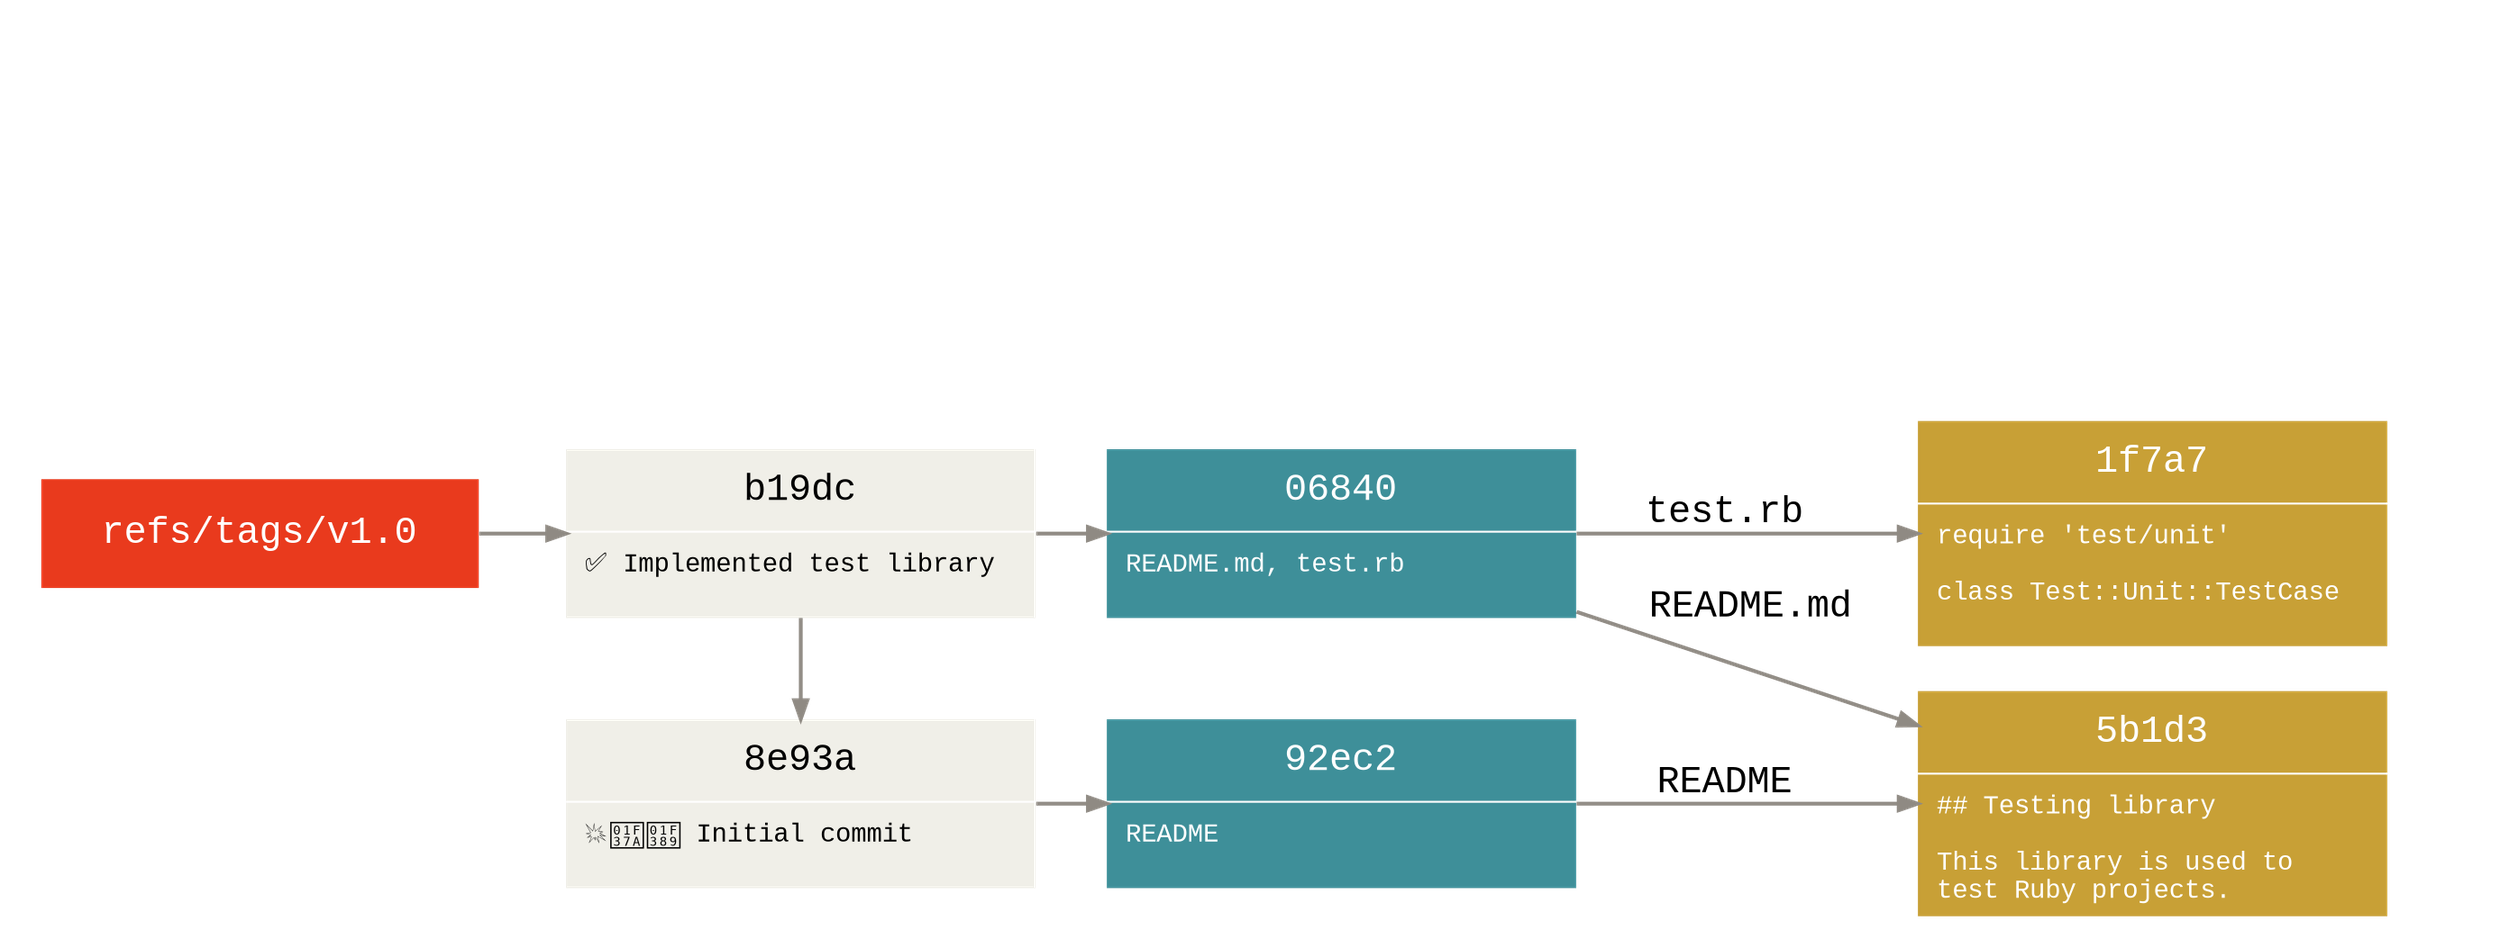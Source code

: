 graph Git {
  layout=neato
  bgcolor="transparent"

  ranksep=1
  nodesep=.5

  edge [color="#8f8a83"
        fontname="Menlo, Monaco, Consolas, Lucida Console, Courier New, monospace"
        fontsize=20
        labeldistance=8
        labelangle=8
        penwidth=2
        dir="back"]
  node [shape=box
        fontname="Menlo, Monaco, Consolas, Lucida Console, Courier New, monospace"
        fontsize=20
        margin=".45,.25"
        width=3.1
        penwidth=0]

  node [style="filled"
        fontcolor="#ffffff"
        fillcolor="#e93a1d"]
  master [style=invis
          label="refs/heads/master"
          pos="0,4!"]
  tag [
       label="refs/tags/v1.0"
       pos="0,2!"]

  node [margin="0,0"
        fontcolor="#000000"
        fillcolor="transparent"]
  A [pos="4,0!"
     label=<
    <table cellspacing="0"
           cellpadding="10"
           color="white"
           border="0"
           bgcolor="#f0efe8"
           fixedsize="true"
           width="250"
           height="90">
      <tr>
        <td border="1"
            sides="b"
            width="250">8e93a</td>
      </tr>
      <tr>
        <td align="left"
            balign="left"><font point-size="14">💥🍺🎉 Initial commit</font></td>
      </tr>
    </table>
    >]

  B [
     pos="4,2!"
     label=<
    <table cellspacing="0"
           cellpadding="10"
           color="white"
           border="0"
           bgcolor="#f0efe8"
           fixedsize="true"
           width="250"
           height="90">
      <tr>
        <td border="1"
            sides="b"
            width="250">b19dc</td>
      </tr>
      <tr>
        <td align="left"
            balign="left"><font point-size="14">✅ Implemented test library</font></td>
      </tr>
    </table>
    >]

  C [style=invis
     pos="4,4!"
     label=<
    <table cellspacing="0"
           cellpadding="10"
           color="white"
           border="0"
           bgcolor="#f0efe8"
           fixedsize="true"
           width="250"
           height="90">
      <tr>
        <td border="1"
            sides="b"
            width="250">caccf</td>
      </tr>
      <tr>
        <td align="left"
            balign="left"><font point-size="14">💩 Fixed stack overflow</font></td>
      </tr>
    </table>
    >]

  node [fontcolor="#ffffff"]

  tree_a [pos="8,0!"
          label=<
    <table cellspacing="0"
           cellpadding="10"
           color="white"
           border="0"
           bgcolor="#3e8f99"
           fixedsize="true"
           width="250"
           height="90">
      <tr>
        <td border="1"
            sides="b"
            width="250">92ec2</td>
      </tr>
      <tr>
        <td align="left"><font point-size="14">README</font></td>
      </tr>
    </table>
    >]

  tree_b [
          pos="8,2!"
          label=<
    <table cellspacing="0"
           cellpadding="10"
           color="white"
           border="0"
           bgcolor="#3e8f99"
           fixedsize="true"
           width="250"
           height="90">
      <tr>
        <td border="1"
            sides="b"
            width="250">06840</td>
      </tr>
      <tr>
        <td align="left"><font point-size="14">README.md, test.rb</font></td>
      </tr>
    </table>
    >]

  tree_c [style=invis
          pos="8,4!"
          label=<
    <table cellspacing="0"
           cellpadding="10"
           color="white"
           border="0"
           bgcolor="#3e8f99"
           fixedsize="true"
           width="250"
           height="90">
      <tr>
        <td border="1"
            sides="b"
            width="250">05a2d</td>
      </tr>
      <tr>
        <td align="left"><font point-size="14">README.md, test.rb, bak</font></td>
      </tr>
    </table>
    >]

  readme_1 [pos="14,0!"
            label=<
    <table cellspacing="0"
           cellpadding="10"
           color="white"
           border="0"
           bgcolor="#c8a036"
           fixedsize="true"
           width="250"
           height="120">
      <tr>
        <td border="1"
            sides="b"
            width="250">5b1d3</td>
      </tr>
      <tr>
        <td align="left"
            balign="left"><font point-size="14">## Testing library<br />
 <br />
This library is used to<br />
test Ruby projects.</font>
</td>
      </tr>
    </table>
    >]

  test_1 [
          pos="14,2!"
          label=<
    <table cellspacing="0"
           cellpadding="10"
           color="white"
           border="0"
           bgcolor="#c8a036"
           fixedsize="true"
           width="250"
           height="120">
      <tr>
        <td border="1"
            sides="b"
            width="250">1f7a7</td>
      </tr>
      <tr>
        <td align="left"
            balign="left"><font point-size="14">require 'test/unit'<br />
 <br />
class Test::Unit::TestCase</font></td>
      </tr>
    </table>
    >]

  test_2 [style=invis
          pos="14,4!"
          label=<
    <table cellspacing="0"
           cellpadding="10"
           color="white"
           border="0"
           bgcolor="#c8a036"
           fixedsize="true"
           width="250"
           height="120">
      <tr>
        <td border="1"
            sides="b"
            width="250">fa49b</td>
      </tr>
      <tr>
        <td align="left"
            balign="left"><font point-size="14">require 'logger'<br />
require 'test/unit'<br />
<br />
class Test::Unit::TestCase</font>
        </td>
      </tr>
    </table>
    >]

  node [style=invis
        width=.033
        height=.033
        fixedsize=true
        label=""
        fillcolor="#8f8a83"]
  dummy_bak_1 [pos="10,5.5!"]
  dummy_bak_2 [pos="16.5,5.5!"]
  dummy_bak_3 [pos="16.5,-1!"]
  dummy_bak_4 [pos="10,-1!"]

  dummy_readme_1 [pos="10,5!"]
  dummy_readme_2 [pos="16.2,5!"]
  dummy_readme_3 [pos="16.2,0!"]

  readme_1 -- tree_a [headlabel="README"]
  tree_a -- A



  readme_1 -- tree_b [headlabel="README.md" labelangle=20 labeldistance=9.3]
  test_1 -- tree_b [headlabel="test.rb"]

  A -- B
  B -- tag
  tree_b -- B

  edge [style=invis]

  test_2 -- tree_c [headlabel="test.rb"]

  tree_a:se -- dummy_bak_4:w
  readme_1:e -- dummy_readme_3:w

  B -- C
  C -- master
  tree_c -- C

  edge [dir=none]
  dummy_bak_1 -- tree_c:ne [headlabel="bak" labelangle=-18 labeldistance=9.8]
  dummy_bak_1 -- dummy_bak_2 -- dummy_bak_3 -- dummy_bak_4

  dummy_readme_1 -- tree_c:ne [headlabel="README.md" labelangle=-30 labeldistance=10]
  dummy_readme_1 -- dummy_readme_2 -- dummy_readme_3
}
